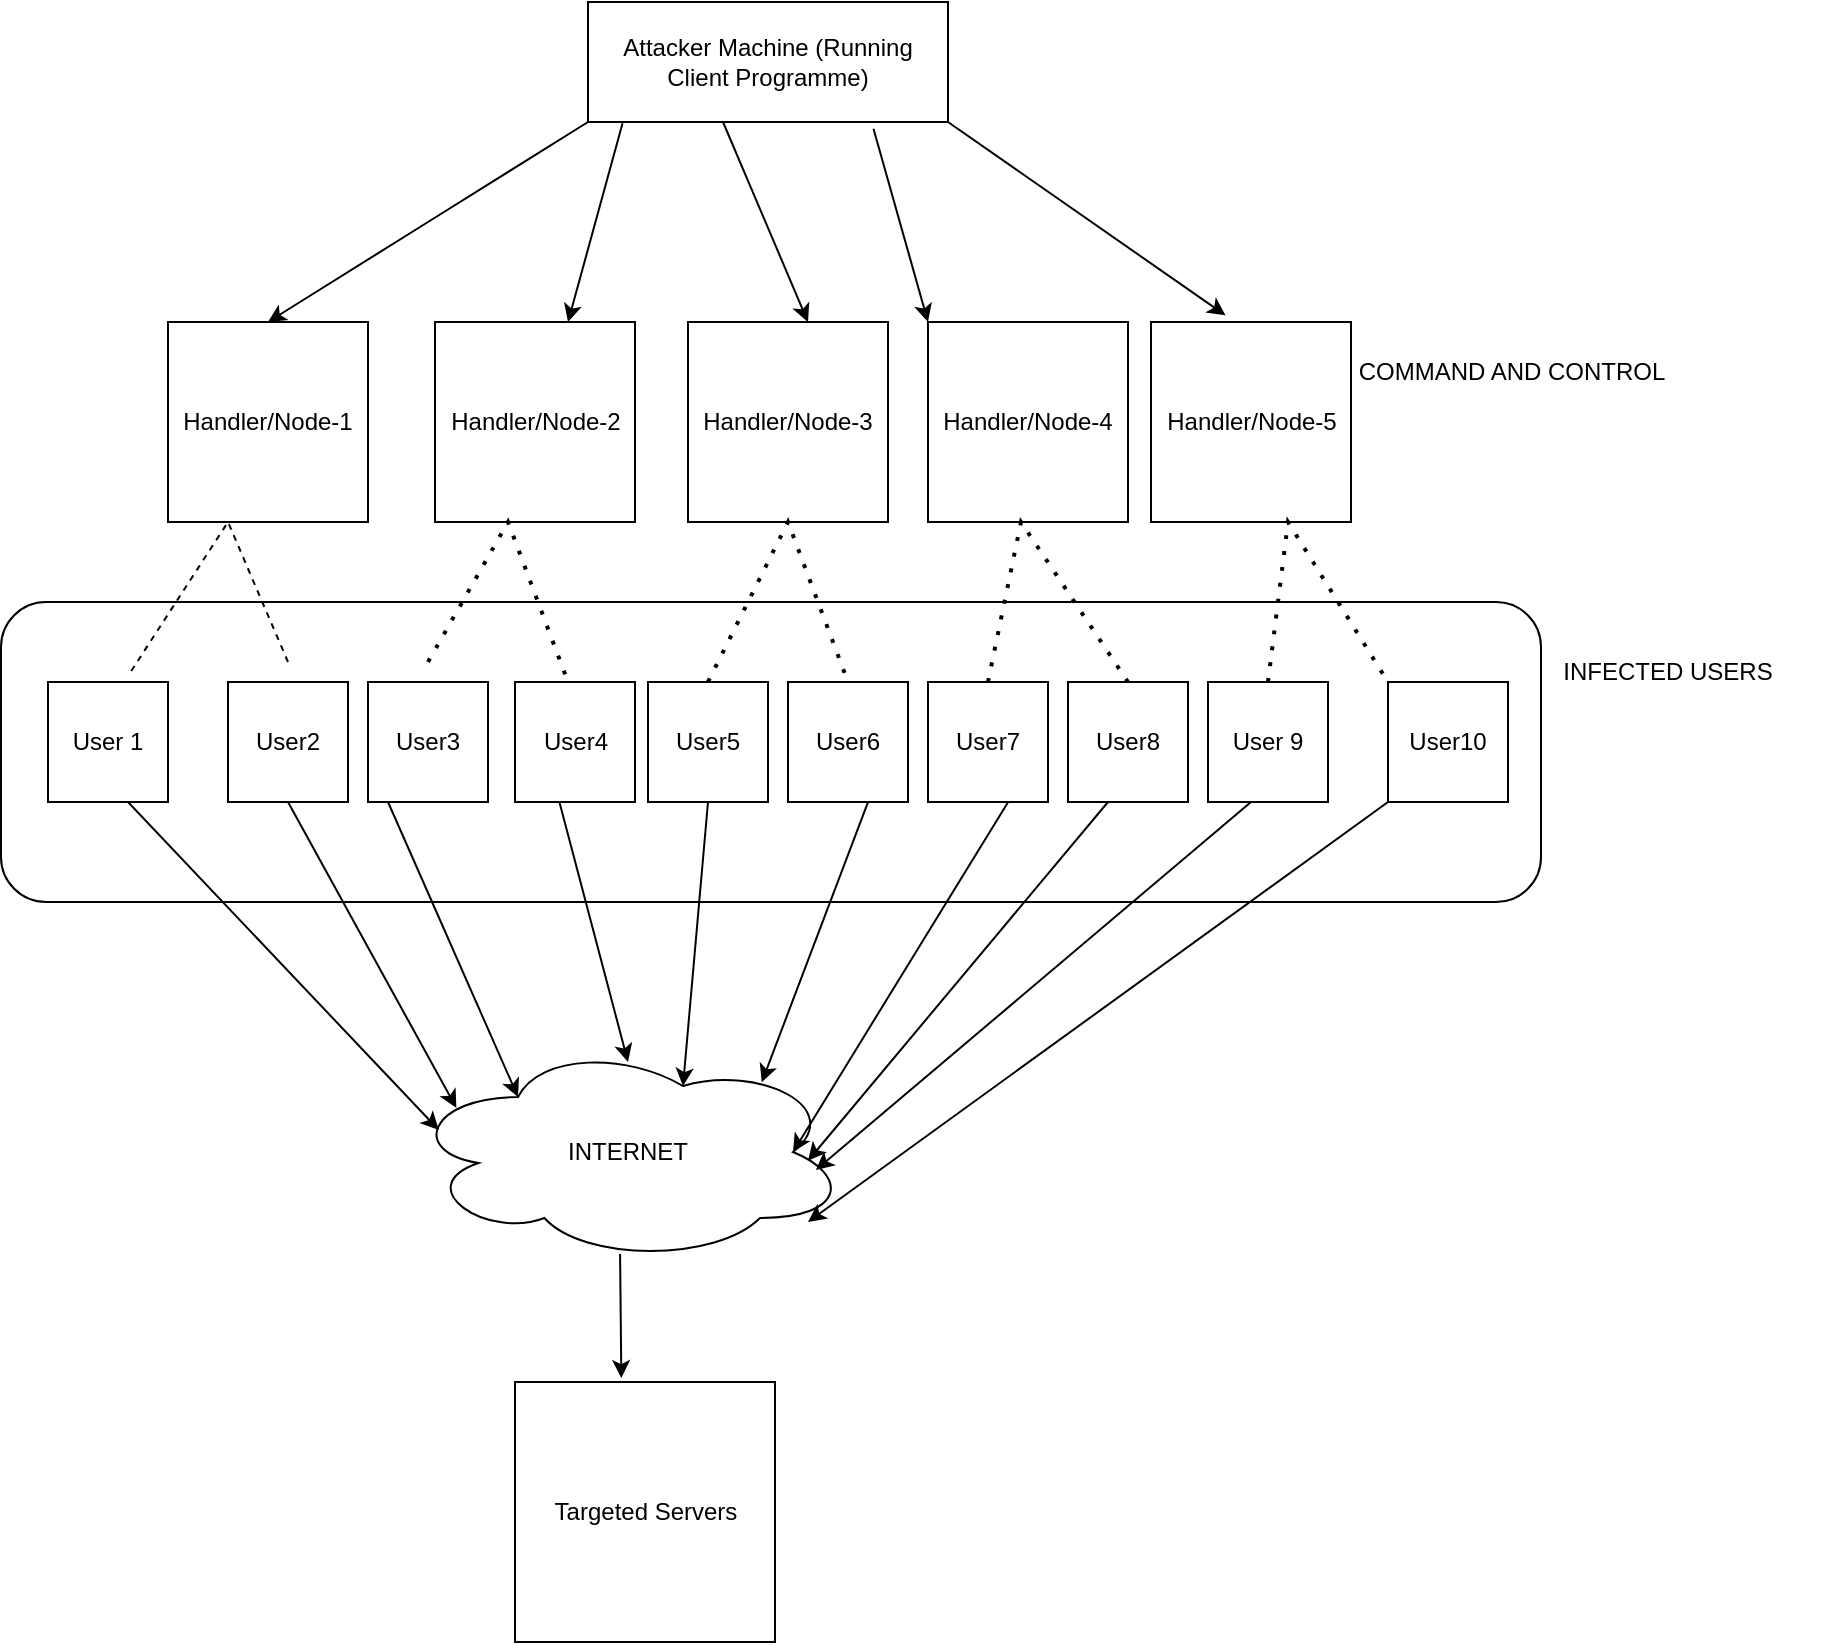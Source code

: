 <mxfile version="24.8.4">
  <diagram name="Page-1" id="b5b7bab2-c9e2-2cf4-8b2a-24fd1a2a6d21">
    <mxGraphModel dx="1034" dy="454" grid="1" gridSize="10" guides="1" tooltips="1" connect="1" arrows="1" fold="1" page="1" pageScale="1" pageWidth="827" pageHeight="1169" background="none" math="0" shadow="0">
      <root>
        <mxCell id="0" />
        <mxCell id="1" parent="0" />
        <mxCell id="EVtTpWGIUV5swt_c3had-1" value="Attacker Machine (Running Client Programme)" style="rounded=0;whiteSpace=wrap;html=1;" vertex="1" parent="1">
          <mxGeometry x="550" y="160" width="180" height="60" as="geometry" />
        </mxCell>
        <mxCell id="EVtTpWGIUV5swt_c3had-2" value="" style="endArrow=classic;html=1;rounded=0;exitX=0;exitY=1;exitDx=0;exitDy=0;entryX=0.5;entryY=0;entryDx=0;entryDy=0;" edge="1" parent="1" source="EVtTpWGIUV5swt_c3had-1" target="EVtTpWGIUV5swt_c3had-10">
          <mxGeometry width="50" height="50" relative="1" as="geometry">
            <mxPoint x="570" y="370" as="sourcePoint" />
            <mxPoint x="430" y="300" as="targetPoint" />
            <Array as="points">
              <mxPoint x="470" y="270" />
            </Array>
          </mxGeometry>
        </mxCell>
        <mxCell id="EVtTpWGIUV5swt_c3had-4" value="" style="endArrow=classic;html=1;rounded=0;" edge="1" parent="1">
          <mxGeometry width="50" height="50" relative="1" as="geometry">
            <mxPoint x="617.5" y="220" as="sourcePoint" />
            <mxPoint x="660" y="320" as="targetPoint" />
          </mxGeometry>
        </mxCell>
        <mxCell id="EVtTpWGIUV5swt_c3had-5" value="" style="endArrow=classic;html=1;rounded=0;exitX=0.793;exitY=1.056;exitDx=0;exitDy=0;exitPerimeter=0;" edge="1" parent="1" source="EVtTpWGIUV5swt_c3had-1">
          <mxGeometry width="50" height="50" relative="1" as="geometry">
            <mxPoint x="570" y="370" as="sourcePoint" />
            <mxPoint x="720" y="320" as="targetPoint" />
          </mxGeometry>
        </mxCell>
        <mxCell id="EVtTpWGIUV5swt_c3had-7" value="" style="endArrow=classic;html=1;rounded=0;exitX=1;exitY=1;exitDx=0;exitDy=0;entryX=0.373;entryY=-0.033;entryDx=0;entryDy=0;entryPerimeter=0;" edge="1" parent="1" source="EVtTpWGIUV5swt_c3had-1" target="EVtTpWGIUV5swt_c3had-15">
          <mxGeometry width="50" height="50" relative="1" as="geometry">
            <mxPoint x="570" y="370" as="sourcePoint" />
            <mxPoint x="810" y="290" as="targetPoint" />
          </mxGeometry>
        </mxCell>
        <mxCell id="EVtTpWGIUV5swt_c3had-8" value="" style="endArrow=classic;html=1;rounded=0;exitX=0.096;exitY=1.011;exitDx=0;exitDy=0;exitPerimeter=0;" edge="1" parent="1" source="EVtTpWGIUV5swt_c3had-1">
          <mxGeometry width="50" height="50" relative="1" as="geometry">
            <mxPoint x="570" y="370" as="sourcePoint" />
            <mxPoint x="540" y="320" as="targetPoint" />
          </mxGeometry>
        </mxCell>
        <mxCell id="EVtTpWGIUV5swt_c3had-10" value="Handler/Node-1" style="whiteSpace=wrap;html=1;aspect=fixed;" vertex="1" parent="1">
          <mxGeometry x="340" y="320" width="100" height="100" as="geometry" />
        </mxCell>
        <mxCell id="EVtTpWGIUV5swt_c3had-11" value="Handler/Node-2" style="whiteSpace=wrap;html=1;aspect=fixed;" vertex="1" parent="1">
          <mxGeometry x="473.5" y="320" width="100" height="100" as="geometry" />
        </mxCell>
        <mxCell id="EVtTpWGIUV5swt_c3had-12" value="Handler/Node-3" style="whiteSpace=wrap;html=1;aspect=fixed;" vertex="1" parent="1">
          <mxGeometry x="600" y="320" width="100" height="100" as="geometry" />
        </mxCell>
        <mxCell id="EVtTpWGIUV5swt_c3had-13" value="Handler/Node-4" style="whiteSpace=wrap;html=1;aspect=fixed;" vertex="1" parent="1">
          <mxGeometry x="720" y="320" width="100" height="100" as="geometry" />
        </mxCell>
        <mxCell id="EVtTpWGIUV5swt_c3had-15" value="Handler/Node-5" style="whiteSpace=wrap;html=1;aspect=fixed;" vertex="1" parent="1">
          <mxGeometry x="831.5" y="320" width="100" height="100" as="geometry" />
        </mxCell>
        <mxCell id="EVtTpWGIUV5swt_c3had-21" value="" style="endArrow=none;dashed=1;html=1;rounded=0;" edge="1" parent="1">
          <mxGeometry width="50" height="50" relative="1" as="geometry">
            <mxPoint x="400" y="490" as="sourcePoint" />
            <mxPoint x="320" y="497" as="targetPoint" />
            <Array as="points">
              <mxPoint x="370" y="420" />
            </Array>
          </mxGeometry>
        </mxCell>
        <mxCell id="EVtTpWGIUV5swt_c3had-22" value="" style="endArrow=none;dashed=1;html=1;dashPattern=1 3;strokeWidth=2;rounded=0;" edge="1" parent="1">
          <mxGeometry width="50" height="50" relative="1" as="geometry">
            <mxPoint x="470" y="490" as="sourcePoint" />
            <mxPoint x="540" y="500" as="targetPoint" />
            <Array as="points">
              <mxPoint x="510" y="420" />
            </Array>
          </mxGeometry>
        </mxCell>
        <mxCell id="EVtTpWGIUV5swt_c3had-23" value="" style="endArrow=none;dashed=1;html=1;dashPattern=1 3;strokeWidth=2;rounded=0;exitX=0.5;exitY=0;exitDx=0;exitDy=0;entryX=0.5;entryY=0;entryDx=0;entryDy=0;" edge="1" parent="1" source="EVtTpWGIUV5swt_c3had-38" target="EVtTpWGIUV5swt_c3had-51">
          <mxGeometry width="50" height="50" relative="1" as="geometry">
            <mxPoint x="610" y="480" as="sourcePoint" />
            <mxPoint x="660" y="490" as="targetPoint" />
            <Array as="points">
              <mxPoint x="650" y="420" />
            </Array>
          </mxGeometry>
        </mxCell>
        <mxCell id="EVtTpWGIUV5swt_c3had-24" value="" style="endArrow=none;dashed=1;html=1;dashPattern=1 3;strokeWidth=2;rounded=0;entryX=0.5;entryY=0;entryDx=0;entryDy=0;exitX=0.5;exitY=0;exitDx=0;exitDy=0;" edge="1" parent="1" source="EVtTpWGIUV5swt_c3had-44" target="EVtTpWGIUV5swt_c3had-45">
          <mxGeometry width="50" height="50" relative="1" as="geometry">
            <mxPoint x="706.5" y="480" as="sourcePoint" />
            <mxPoint x="806.5" y="480" as="targetPoint" />
            <Array as="points">
              <mxPoint x="766.5" y="420" />
            </Array>
          </mxGeometry>
        </mxCell>
        <mxCell id="EVtTpWGIUV5swt_c3had-26" value="" style="endArrow=none;dashed=1;html=1;dashPattern=1 3;strokeWidth=2;rounded=0;entryX=0;entryY=0;entryDx=0;entryDy=0;exitX=0.5;exitY=0;exitDx=0;exitDy=0;" edge="1" parent="1" source="EVtTpWGIUV5swt_c3had-46" target="EVtTpWGIUV5swt_c3had-39">
          <mxGeometry width="50" height="50" relative="1" as="geometry">
            <mxPoint x="870" y="480" as="sourcePoint" />
            <mxPoint x="940" y="480" as="targetPoint" />
            <Array as="points">
              <mxPoint x="900" y="420" />
            </Array>
          </mxGeometry>
        </mxCell>
        <mxCell id="EVtTpWGIUV5swt_c3had-29" value="User 1" style="whiteSpace=wrap;html=1;aspect=fixed;" vertex="1" parent="1">
          <mxGeometry x="280" y="500" width="60" height="60" as="geometry" />
        </mxCell>
        <mxCell id="EVtTpWGIUV5swt_c3had-32" value="User2" style="whiteSpace=wrap;html=1;aspect=fixed;" vertex="1" parent="1">
          <mxGeometry x="370" y="500" width="60" height="60" as="geometry" />
        </mxCell>
        <mxCell id="EVtTpWGIUV5swt_c3had-34" value="User3" style="whiteSpace=wrap;html=1;aspect=fixed;" vertex="1" parent="1">
          <mxGeometry x="440" y="500" width="60" height="60" as="geometry" />
        </mxCell>
        <mxCell id="EVtTpWGIUV5swt_c3had-37" value="User4" style="whiteSpace=wrap;html=1;aspect=fixed;" vertex="1" parent="1">
          <mxGeometry x="513.5" y="500" width="60" height="60" as="geometry" />
        </mxCell>
        <mxCell id="EVtTpWGIUV5swt_c3had-38" value="User5" style="whiteSpace=wrap;html=1;aspect=fixed;" vertex="1" parent="1">
          <mxGeometry x="580" y="500" width="60" height="60" as="geometry" />
        </mxCell>
        <mxCell id="EVtTpWGIUV5swt_c3had-39" value="User10" style="whiteSpace=wrap;html=1;aspect=fixed;" vertex="1" parent="1">
          <mxGeometry x="950" y="500" width="60" height="60" as="geometry" />
        </mxCell>
        <mxCell id="EVtTpWGIUV5swt_c3had-44" value="User7" style="whiteSpace=wrap;html=1;aspect=fixed;" vertex="1" parent="1">
          <mxGeometry x="720" y="500" width="60" height="60" as="geometry" />
        </mxCell>
        <mxCell id="EVtTpWGIUV5swt_c3had-45" value="User8" style="whiteSpace=wrap;html=1;aspect=fixed;" vertex="1" parent="1">
          <mxGeometry x="790" y="500" width="60" height="60" as="geometry" />
        </mxCell>
        <mxCell id="EVtTpWGIUV5swt_c3had-46" value="User 9" style="whiteSpace=wrap;html=1;aspect=fixed;" vertex="1" parent="1">
          <mxGeometry x="860" y="500" width="60" height="60" as="geometry" />
        </mxCell>
        <mxCell id="EVtTpWGIUV5swt_c3had-51" value="User6" style="whiteSpace=wrap;html=1;aspect=fixed;" vertex="1" parent="1">
          <mxGeometry x="650" y="500" width="60" height="60" as="geometry" />
        </mxCell>
        <mxCell id="EVtTpWGIUV5swt_c3had-52" value="" style="rounded=1;whiteSpace=wrap;html=1;fillColor=none;" vertex="1" parent="1">
          <mxGeometry x="256.5" y="460" width="770" height="150" as="geometry" />
        </mxCell>
        <mxCell id="EVtTpWGIUV5swt_c3had-54" value="COMMAND AND CONTROL" style="text;html=1;align=center;verticalAlign=middle;whiteSpace=wrap;rounded=0;" vertex="1" parent="1">
          <mxGeometry x="931.5" y="330" width="160" height="30" as="geometry" />
        </mxCell>
        <mxCell id="EVtTpWGIUV5swt_c3had-55" value="INTERNET" style="ellipse;shape=cloud;whiteSpace=wrap;html=1;" vertex="1" parent="1">
          <mxGeometry x="460" y="680" width="220" height="110" as="geometry" />
        </mxCell>
        <mxCell id="EVtTpWGIUV5swt_c3had-59" value="" style="endArrow=classic;html=1;rounded=0;entryX=0.07;entryY=0.4;entryDx=0;entryDy=0;entryPerimeter=0;" edge="1" parent="1" target="EVtTpWGIUV5swt_c3had-55">
          <mxGeometry width="50" height="50" relative="1" as="geometry">
            <mxPoint x="320" y="560" as="sourcePoint" />
            <mxPoint x="310" y="560" as="targetPoint" />
            <Array as="points">
              <mxPoint x="320" y="560" />
            </Array>
          </mxGeometry>
        </mxCell>
        <mxCell id="EVtTpWGIUV5swt_c3had-60" value="" style="endArrow=classic;html=1;rounded=0;entryX=0.11;entryY=0.3;entryDx=0;entryDy=0;entryPerimeter=0;" edge="1" parent="1" target="EVtTpWGIUV5swt_c3had-55">
          <mxGeometry width="50" height="50" relative="1" as="geometry">
            <mxPoint x="400" y="560" as="sourcePoint" />
            <mxPoint x="450" y="510" as="targetPoint" />
          </mxGeometry>
        </mxCell>
        <mxCell id="EVtTpWGIUV5swt_c3had-63" value="" style="endArrow=classic;html=1;rounded=0;entryX=0.25;entryY=0.25;entryDx=0;entryDy=0;entryPerimeter=0;" edge="1" parent="1" target="EVtTpWGIUV5swt_c3had-55">
          <mxGeometry width="50" height="50" relative="1" as="geometry">
            <mxPoint x="450" y="560" as="sourcePoint" />
            <mxPoint x="500" y="510" as="targetPoint" />
          </mxGeometry>
        </mxCell>
        <mxCell id="EVtTpWGIUV5swt_c3had-64" value="" style="endArrow=classic;html=1;rounded=0;" edge="1" parent="1">
          <mxGeometry width="50" height="50" relative="1" as="geometry">
            <mxPoint x="535.7" y="560" as="sourcePoint" />
            <mxPoint x="570" y="690" as="targetPoint" />
          </mxGeometry>
        </mxCell>
        <mxCell id="EVtTpWGIUV5swt_c3had-66" value="" style="endArrow=classic;html=1;rounded=0;entryX=0.625;entryY=0.2;entryDx=0;entryDy=0;entryPerimeter=0;" edge="1" parent="1" target="EVtTpWGIUV5swt_c3had-55">
          <mxGeometry width="50" height="50" relative="1" as="geometry">
            <mxPoint x="600" y="560" as="sourcePoint" />
            <mxPoint x="650" y="510" as="targetPoint" />
            <Array as="points">
              <mxPoint x="610" y="560" />
            </Array>
          </mxGeometry>
        </mxCell>
        <mxCell id="EVtTpWGIUV5swt_c3had-68" value="" style="endArrow=classic;html=1;rounded=0;exitX=0.563;exitY=0.667;exitDx=0;exitDy=0;exitPerimeter=0;entryX=0.804;entryY=0.183;entryDx=0;entryDy=0;entryPerimeter=0;" edge="1" parent="1" source="EVtTpWGIUV5swt_c3had-52" target="EVtTpWGIUV5swt_c3had-55">
          <mxGeometry width="50" height="50" relative="1" as="geometry">
            <mxPoint x="610" y="580" as="sourcePoint" />
            <mxPoint x="650" y="700" as="targetPoint" />
          </mxGeometry>
        </mxCell>
        <mxCell id="EVtTpWGIUV5swt_c3had-69" value="" style="endArrow=classic;html=1;rounded=0;exitX=0.654;exitY=0.667;exitDx=0;exitDy=0;exitPerimeter=0;entryX=0.875;entryY=0.5;entryDx=0;entryDy=0;entryPerimeter=0;" edge="1" parent="1" source="EVtTpWGIUV5swt_c3had-52" target="EVtTpWGIUV5swt_c3had-55">
          <mxGeometry width="50" height="50" relative="1" as="geometry">
            <mxPoint x="610" y="580" as="sourcePoint" />
            <mxPoint x="680" y="720" as="targetPoint" />
          </mxGeometry>
        </mxCell>
        <mxCell id="EVtTpWGIUV5swt_c3had-72" value="" style="endArrow=classic;html=1;rounded=0;entryX=0.993;entryY=0.625;entryDx=0;entryDy=0;entryPerimeter=0;" edge="1" parent="1">
          <mxGeometry width="50" height="50" relative="1" as="geometry">
            <mxPoint x="810" y="560" as="sourcePoint" />
            <mxPoint x="660" y="739.38" as="targetPoint" />
          </mxGeometry>
        </mxCell>
        <mxCell id="EVtTpWGIUV5swt_c3had-73" value="" style="endArrow=classic;html=1;rounded=0;entryX=0.927;entryY=0.582;entryDx=0;entryDy=0;entryPerimeter=0;" edge="1" parent="1" target="EVtTpWGIUV5swt_c3had-55">
          <mxGeometry width="50" height="50" relative="1" as="geometry">
            <mxPoint x="881.5" y="560" as="sourcePoint" />
            <mxPoint x="670" y="740" as="targetPoint" />
          </mxGeometry>
        </mxCell>
        <mxCell id="EVtTpWGIUV5swt_c3had-74" value="" style="endArrow=classic;html=1;rounded=0;entryX=0.909;entryY=0.818;entryDx=0;entryDy=0;entryPerimeter=0;" edge="1" parent="1" target="EVtTpWGIUV5swt_c3had-55">
          <mxGeometry width="50" height="50" relative="1" as="geometry">
            <mxPoint x="950" y="560" as="sourcePoint" />
            <mxPoint x="1000" y="510" as="targetPoint" />
          </mxGeometry>
        </mxCell>
        <mxCell id="EVtTpWGIUV5swt_c3had-75" value="INFECTED USERS" style="text;html=1;align=center;verticalAlign=middle;whiteSpace=wrap;rounded=0;" vertex="1" parent="1">
          <mxGeometry x="1010" y="480" width="160" height="30" as="geometry" />
        </mxCell>
        <mxCell id="EVtTpWGIUV5swt_c3had-79" value="Targeted Servers" style="whiteSpace=wrap;html=1;aspect=fixed;" vertex="1" parent="1">
          <mxGeometry x="513.5" y="850" width="130" height="130" as="geometry" />
        </mxCell>
        <mxCell id="EVtTpWGIUV5swt_c3had-80" value="" style="endArrow=classic;html=1;rounded=0;exitX=0.482;exitY=0.964;exitDx=0;exitDy=0;exitPerimeter=0;entryX=0.409;entryY=-0.015;entryDx=0;entryDy=0;entryPerimeter=0;" edge="1" parent="1" source="EVtTpWGIUV5swt_c3had-55" target="EVtTpWGIUV5swt_c3had-79">
          <mxGeometry width="50" height="50" relative="1" as="geometry">
            <mxPoint x="650" y="910" as="sourcePoint" />
            <mxPoint x="700" y="860" as="targetPoint" />
          </mxGeometry>
        </mxCell>
      </root>
    </mxGraphModel>
  </diagram>
</mxfile>
